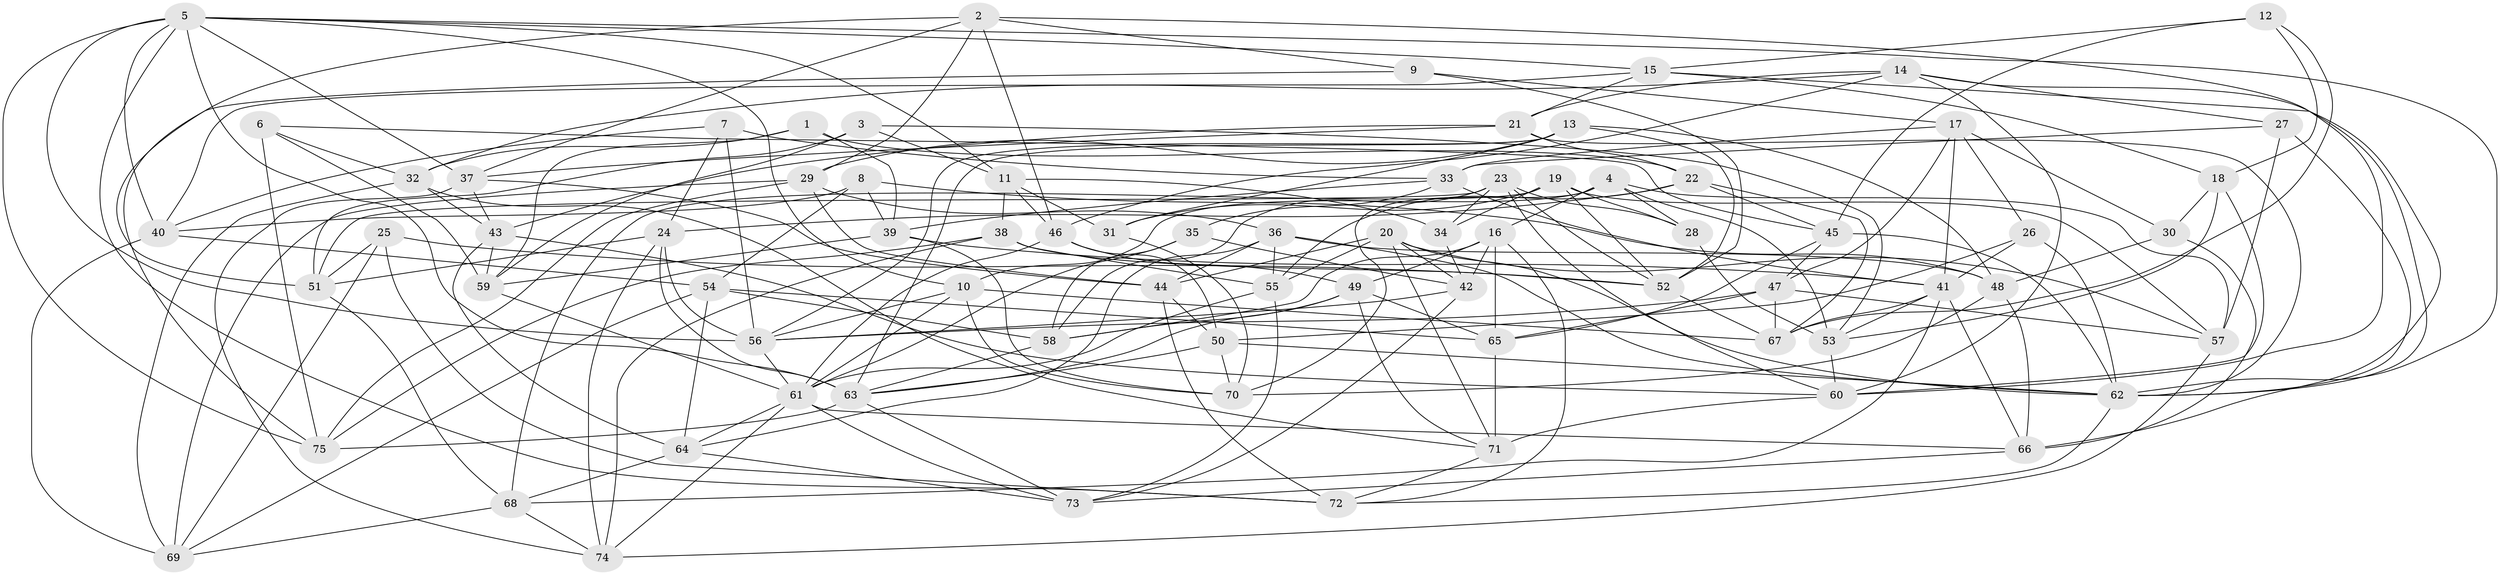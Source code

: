 // original degree distribution, {4: 1.0}
// Generated by graph-tools (version 1.1) at 2025/50/03/09/25 03:50:50]
// undirected, 75 vertices, 219 edges
graph export_dot {
graph [start="1"]
  node [color=gray90,style=filled];
  1;
  2;
  3;
  4;
  5;
  6;
  7;
  8;
  9;
  10;
  11;
  12;
  13;
  14;
  15;
  16;
  17;
  18;
  19;
  20;
  21;
  22;
  23;
  24;
  25;
  26;
  27;
  28;
  29;
  30;
  31;
  32;
  33;
  34;
  35;
  36;
  37;
  38;
  39;
  40;
  41;
  42;
  43;
  44;
  45;
  46;
  47;
  48;
  49;
  50;
  51;
  52;
  53;
  54;
  55;
  56;
  57;
  58;
  59;
  60;
  61;
  62;
  63;
  64;
  65;
  66;
  67;
  68;
  69;
  70;
  71;
  72;
  73;
  74;
  75;
  1 -- 22 [weight=1.0];
  1 -- 32 [weight=1.0];
  1 -- 39 [weight=1.0];
  1 -- 59 [weight=1.0];
  2 -- 9 [weight=1.0];
  2 -- 29 [weight=1.0];
  2 -- 37 [weight=1.0];
  2 -- 46 [weight=1.0];
  2 -- 51 [weight=1.0];
  2 -- 60 [weight=1.0];
  3 -- 11 [weight=1.0];
  3 -- 51 [weight=1.0];
  3 -- 53 [weight=1.0];
  3 -- 59 [weight=1.0];
  4 -- 10 [weight=1.0];
  4 -- 16 [weight=1.0];
  4 -- 28 [weight=1.0];
  4 -- 53 [weight=1.0];
  4 -- 57 [weight=1.0];
  4 -- 70 [weight=1.0];
  5 -- 10 [weight=1.0];
  5 -- 11 [weight=1.0];
  5 -- 15 [weight=1.0];
  5 -- 37 [weight=1.0];
  5 -- 40 [weight=1.0];
  5 -- 56 [weight=1.0];
  5 -- 62 [weight=1.0];
  5 -- 63 [weight=1.0];
  5 -- 72 [weight=1.0];
  5 -- 75 [weight=1.0];
  6 -- 32 [weight=1.0];
  6 -- 45 [weight=1.0];
  6 -- 59 [weight=1.0];
  6 -- 75 [weight=1.0];
  7 -- 24 [weight=1.0];
  7 -- 33 [weight=1.0];
  7 -- 40 [weight=1.0];
  7 -- 56 [weight=1.0];
  8 -- 39 [weight=1.0];
  8 -- 40 [weight=1.0];
  8 -- 48 [weight=1.0];
  8 -- 54 [weight=1.0];
  9 -- 17 [weight=1.0];
  9 -- 52 [weight=1.0];
  9 -- 75 [weight=1.0];
  10 -- 56 [weight=1.0];
  10 -- 61 [weight=1.0];
  10 -- 67 [weight=1.0];
  10 -- 70 [weight=1.0];
  11 -- 31 [weight=1.0];
  11 -- 34 [weight=1.0];
  11 -- 38 [weight=1.0];
  11 -- 46 [weight=1.0];
  12 -- 15 [weight=1.0];
  12 -- 18 [weight=1.0];
  12 -- 45 [weight=1.0];
  12 -- 67 [weight=1.0];
  13 -- 29 [weight=1.0];
  13 -- 31 [weight=1.0];
  13 -- 48 [weight=1.0];
  13 -- 52 [weight=1.0];
  13 -- 56 [weight=1.0];
  13 -- 63 [weight=1.0];
  14 -- 21 [weight=1.0];
  14 -- 27 [weight=1.0];
  14 -- 32 [weight=1.0];
  14 -- 46 [weight=1.0];
  14 -- 60 [weight=1.0];
  14 -- 62 [weight=1.0];
  15 -- 18 [weight=1.0];
  15 -- 21 [weight=1.0];
  15 -- 40 [weight=1.0];
  15 -- 66 [weight=1.0];
  16 -- 42 [weight=1.0];
  16 -- 49 [weight=1.0];
  16 -- 58 [weight=1.0];
  16 -- 65 [weight=1.0];
  16 -- 72 [weight=1.0];
  17 -- 26 [weight=1.0];
  17 -- 30 [weight=1.0];
  17 -- 33 [weight=1.0];
  17 -- 41 [weight=1.0];
  17 -- 47 [weight=1.0];
  18 -- 30 [weight=1.0];
  18 -- 53 [weight=1.0];
  18 -- 60 [weight=2.0];
  19 -- 28 [weight=1.0];
  19 -- 31 [weight=1.0];
  19 -- 34 [weight=1.0];
  19 -- 52 [weight=1.0];
  19 -- 57 [weight=1.0];
  19 -- 68 [weight=1.0];
  20 -- 42 [weight=1.0];
  20 -- 44 [weight=1.0];
  20 -- 55 [weight=1.0];
  20 -- 57 [weight=1.0];
  20 -- 62 [weight=1.0];
  20 -- 71 [weight=1.0];
  21 -- 22 [weight=1.0];
  21 -- 37 [weight=1.0];
  21 -- 43 [weight=1.0];
  21 -- 62 [weight=1.0];
  22 -- 24 [weight=1.0];
  22 -- 45 [weight=1.0];
  22 -- 55 [weight=1.0];
  22 -- 67 [weight=1.0];
  23 -- 28 [weight=1.0];
  23 -- 34 [weight=1.0];
  23 -- 51 [weight=1.0];
  23 -- 52 [weight=1.0];
  23 -- 58 [weight=1.0];
  23 -- 60 [weight=1.0];
  24 -- 51 [weight=1.0];
  24 -- 56 [weight=1.0];
  24 -- 63 [weight=1.0];
  24 -- 74 [weight=1.0];
  25 -- 51 [weight=1.0];
  25 -- 52 [weight=1.0];
  25 -- 69 [weight=1.0];
  25 -- 72 [weight=1.0];
  26 -- 41 [weight=1.0];
  26 -- 50 [weight=1.0];
  26 -- 62 [weight=1.0];
  27 -- 33 [weight=1.0];
  27 -- 57 [weight=1.0];
  27 -- 62 [weight=1.0];
  28 -- 53 [weight=1.0];
  29 -- 36 [weight=1.0];
  29 -- 44 [weight=1.0];
  29 -- 69 [weight=1.0];
  29 -- 75 [weight=1.0];
  30 -- 48 [weight=1.0];
  30 -- 66 [weight=1.0];
  31 -- 70 [weight=1.0];
  32 -- 43 [weight=1.0];
  32 -- 69 [weight=1.0];
  32 -- 71 [weight=1.0];
  33 -- 35 [weight=1.0];
  33 -- 39 [weight=1.0];
  33 -- 41 [weight=1.0];
  34 -- 42 [weight=1.0];
  35 -- 42 [weight=1.0];
  35 -- 58 [weight=1.0];
  35 -- 61 [weight=1.0];
  36 -- 44 [weight=1.0];
  36 -- 48 [weight=1.0];
  36 -- 55 [weight=1.0];
  36 -- 62 [weight=1.0];
  36 -- 64 [weight=1.0];
  37 -- 43 [weight=1.0];
  37 -- 44 [weight=1.0];
  37 -- 74 [weight=1.0];
  38 -- 52 [weight=2.0];
  38 -- 55 [weight=1.0];
  38 -- 74 [weight=1.0];
  38 -- 75 [weight=1.0];
  39 -- 41 [weight=1.0];
  39 -- 59 [weight=1.0];
  39 -- 70 [weight=1.0];
  40 -- 54 [weight=1.0];
  40 -- 69 [weight=1.0];
  41 -- 53 [weight=1.0];
  41 -- 66 [weight=1.0];
  41 -- 67 [weight=1.0];
  41 -- 68 [weight=1.0];
  42 -- 56 [weight=1.0];
  42 -- 73 [weight=1.0];
  43 -- 59 [weight=1.0];
  43 -- 60 [weight=1.0];
  43 -- 64 [weight=1.0];
  44 -- 50 [weight=1.0];
  44 -- 72 [weight=1.0];
  45 -- 47 [weight=1.0];
  45 -- 62 [weight=1.0];
  45 -- 65 [weight=1.0];
  46 -- 49 [weight=1.0];
  46 -- 50 [weight=1.0];
  46 -- 61 [weight=1.0];
  47 -- 56 [weight=1.0];
  47 -- 57 [weight=1.0];
  47 -- 65 [weight=1.0];
  47 -- 67 [weight=1.0];
  48 -- 66 [weight=1.0];
  48 -- 70 [weight=1.0];
  49 -- 58 [weight=1.0];
  49 -- 63 [weight=1.0];
  49 -- 65 [weight=1.0];
  49 -- 71 [weight=1.0];
  50 -- 62 [weight=1.0];
  50 -- 63 [weight=1.0];
  50 -- 70 [weight=1.0];
  51 -- 68 [weight=1.0];
  52 -- 67 [weight=1.0];
  53 -- 60 [weight=1.0];
  54 -- 58 [weight=1.0];
  54 -- 64 [weight=1.0];
  54 -- 65 [weight=1.0];
  54 -- 69 [weight=1.0];
  55 -- 61 [weight=1.0];
  55 -- 73 [weight=1.0];
  56 -- 61 [weight=1.0];
  57 -- 74 [weight=1.0];
  58 -- 63 [weight=1.0];
  59 -- 61 [weight=1.0];
  60 -- 71 [weight=1.0];
  61 -- 64 [weight=1.0];
  61 -- 66 [weight=1.0];
  61 -- 73 [weight=1.0];
  61 -- 74 [weight=1.0];
  62 -- 72 [weight=1.0];
  63 -- 73 [weight=1.0];
  63 -- 75 [weight=1.0];
  64 -- 68 [weight=1.0];
  64 -- 73 [weight=1.0];
  65 -- 71 [weight=1.0];
  66 -- 73 [weight=1.0];
  68 -- 69 [weight=1.0];
  68 -- 74 [weight=1.0];
  71 -- 72 [weight=1.0];
}
